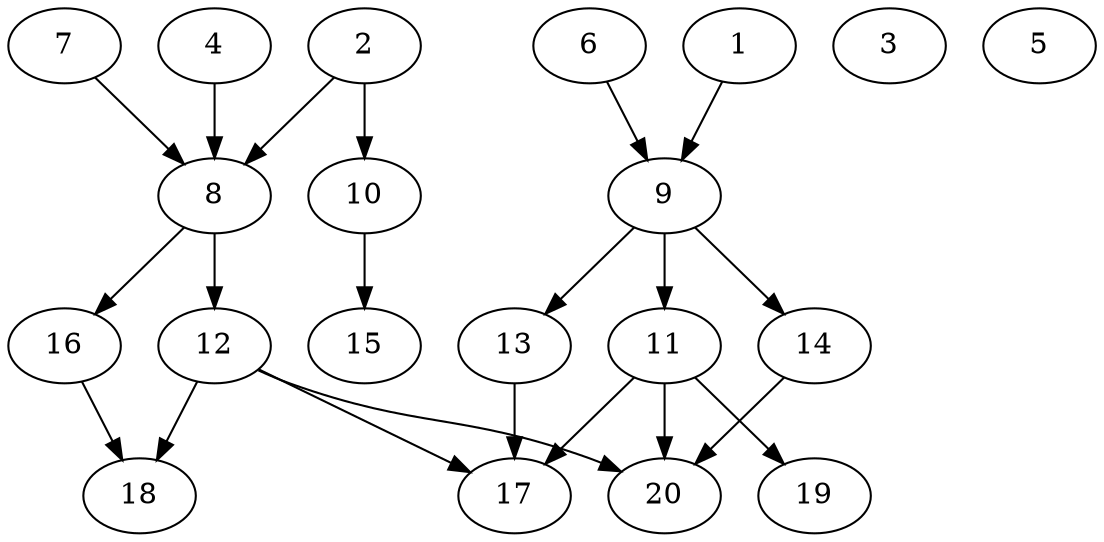 // DAG (tier=2-normal, mode=compute, n=20, ccr=0.364, fat=0.584, density=0.437, regular=0.418, jump=0.158, mindata=524288, maxdata=8388608)
// DAG automatically generated by daggen at Sun Aug 24 16:33:33 2025
// /home/ermia/Project/Environments/daggen/bin/daggen --dot --ccr 0.364 --fat 0.584 --regular 0.418 --density 0.437 --jump 0.158 --mindata 524288 --maxdata 8388608 -n 20 
digraph G {
  1 [size="5705400867356672000", alpha="0.15", expect_size="2852700433678336000"]
  1 -> 9 [size ="25543521075200"]
  2 [size="96216824164584", alpha="0.02", expect_size="48108412082292"]
  2 -> 8 [size ="3833392529408"]
  2 -> 10 [size ="3833392529408"]
  3 [size="282267367484931702784", alpha="0.07", expect_size="141133683742465851392"]
  4 [size="547902474587476066304", alpha="0.05", expect_size="273951237293738033152"]
  4 -> 8 [size ="535663631925248"]
  5 [size="11797609420397250", alpha="0.13", expect_size="5898804710198625"]
  6 [size="647073934797473152", alpha="0.15", expect_size="323536967398736576"]
  6 -> 9 [size ="412687603335168"]
  7 [size="982433740117687808", alpha="0.18", expect_size="491216870058843904"]
  7 -> 8 [size ="508010107502592"]
  8 [size="26286395910435724", alpha="0.01", expect_size="13143197955217862"]
  8 -> 12 [size ="448131862888448"]
  8 -> 16 [size ="448131862888448"]
  9 [size="12919732760455768", alpha="0.12", expect_size="6459866380227884"]
  9 -> 11 [size ="216820820738048"]
  9 -> 13 [size ="216820820738048"]
  9 -> 14 [size ="216820820738048"]
  10 [size="12246905166783053824", alpha="0.20", expect_size="6123452583391526912"]
  10 -> 15 [size ="42505085124608"]
  11 [size="2775194785747780", alpha="0.20", expect_size="1387597392873890"]
  11 -> 17 [size ="3193450790912"]
  11 -> 19 [size ="3193450790912"]
  11 -> 20 [size ="3193450790912"]
  12 [size="471905285242825474048", alpha="0.13", expect_size="235952642621412737024"]
  12 -> 17 [size ="484908594102272"]
  12 -> 18 [size ="484908594102272"]
  12 -> 20 [size ="484908594102272"]
  13 [size="2001449185814302", alpha="0.02", expect_size="1000724592907151"]
  13 -> 17 [size ="51968441581568"]
  14 [size="101467184742400", alpha="0.19", expect_size="50733592371200"]
  14 -> 20 [size ="3435973836800"]
  15 [size="581477010985791258624", alpha="0.18", expect_size="290738505492895629312"]
  16 [size="673847561886138624", alpha="0.09", expect_size="336923780943069312"]
  16 -> 18 [size ="411041792000000"]
  17 [size="5753983604871359", alpha="0.13", expect_size="2876991802435679"]
  18 [size="279631834934876831744", alpha="0.16", expect_size="139815917467438415872"]
  19 [size="24221950730514", alpha="0.19", expect_size="12110975365257"]
  20 [size="20012770115293192", alpha="0.20", expect_size="10006385057646596"]
}
